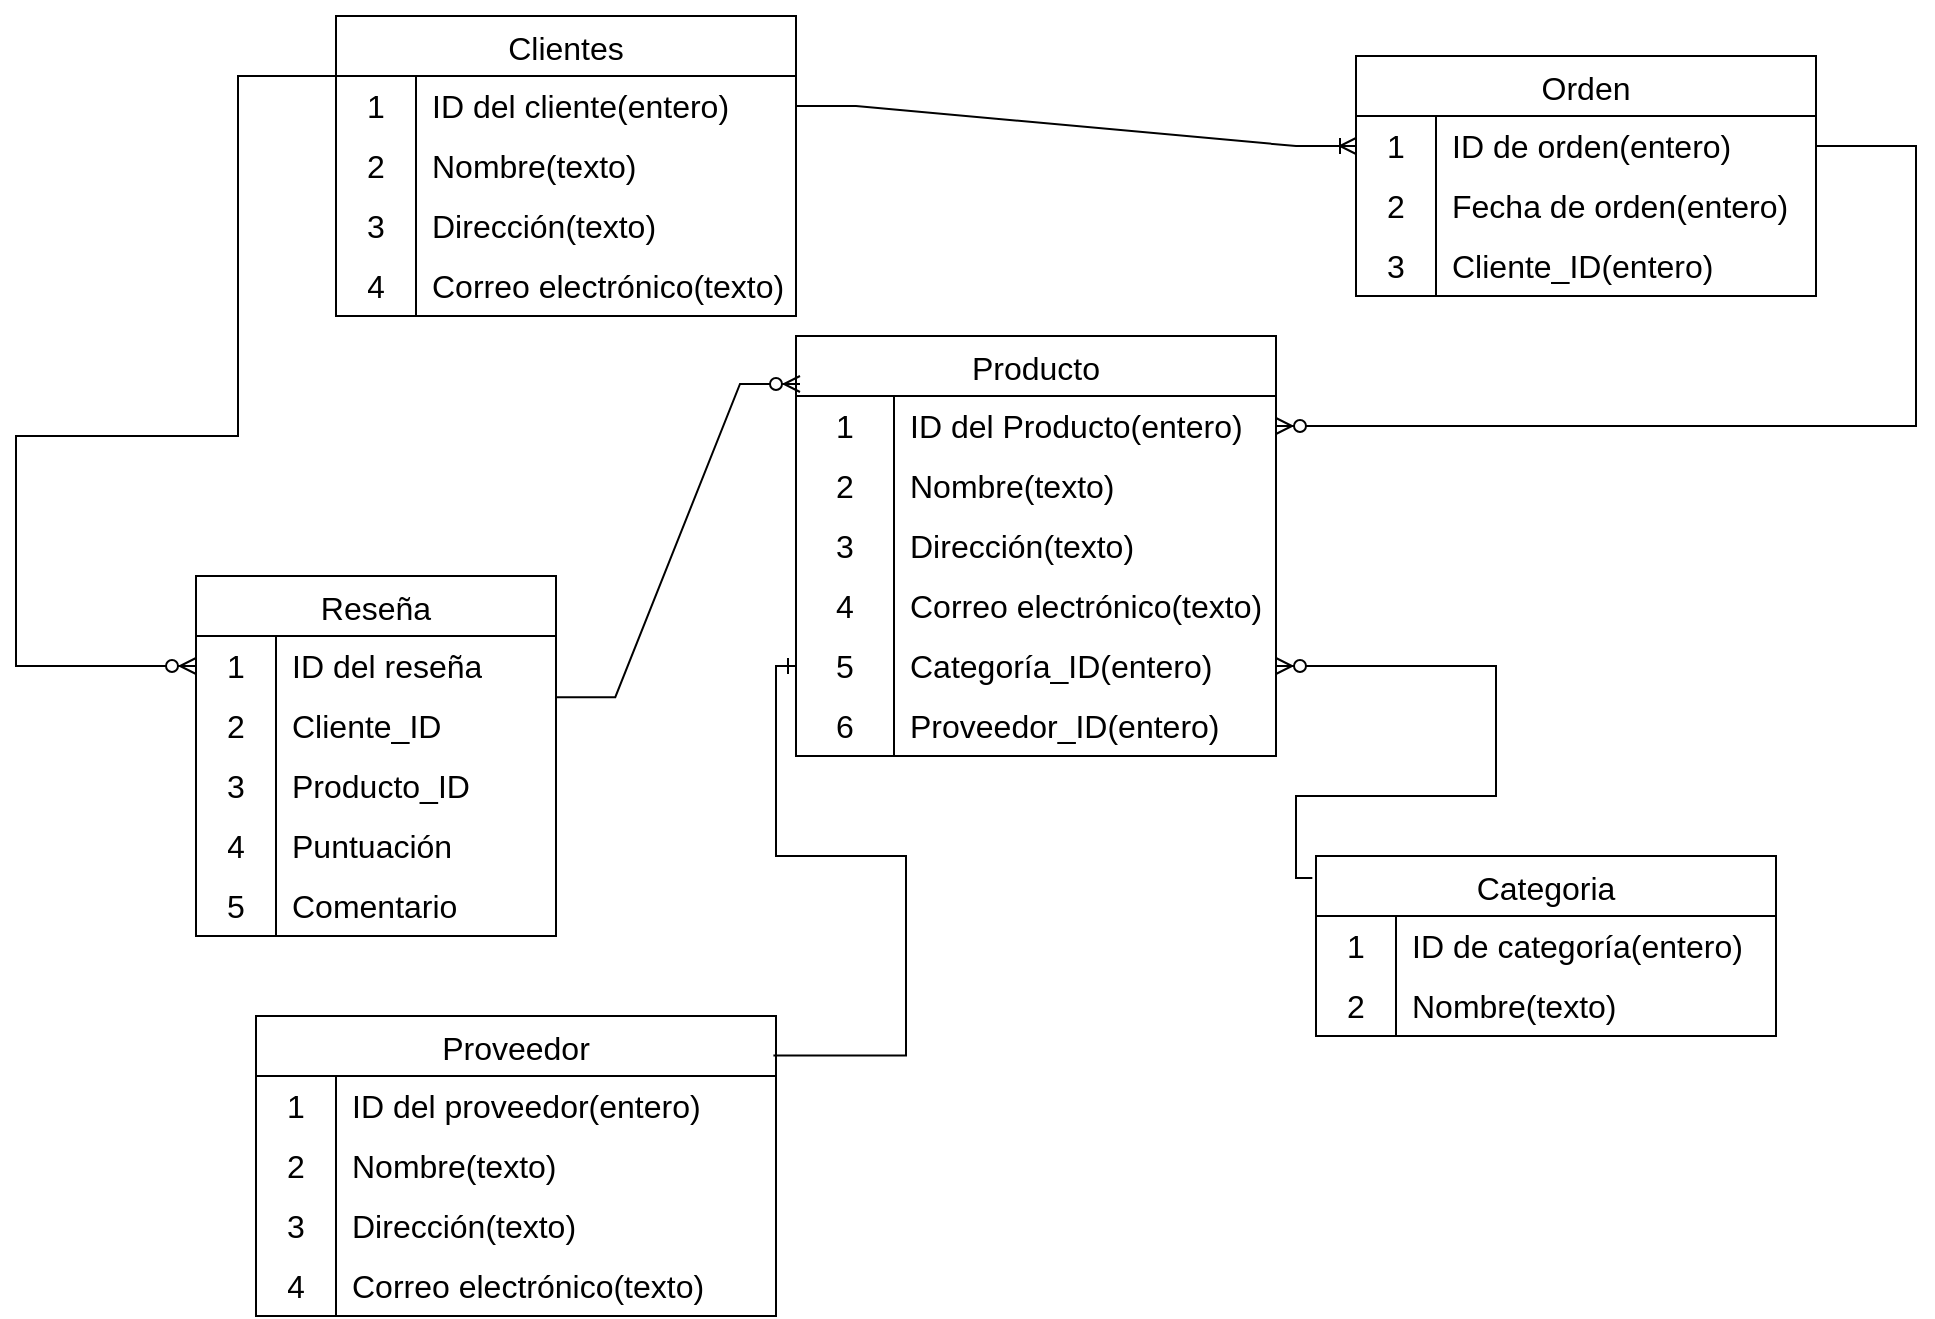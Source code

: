<mxfile version="22.0.3" type="device">
  <diagram name="Página-1" id="x7QpndaWZpDLmSQyLRP8">
    <mxGraphModel dx="2328" dy="722" grid="1" gridSize="10" guides="1" tooltips="1" connect="1" arrows="1" fold="1" page="1" pageScale="1" pageWidth="827" pageHeight="1169" math="0" shadow="0">
      <root>
        <mxCell id="0" />
        <mxCell id="1" parent="0" />
        <mxCell id="5L6LOmwAM9aRg4JRYbnD-8" value="Clientes" style="shape=table;startSize=30;container=1;collapsible=0;childLayout=tableLayout;fixedRows=1;rowLines=0;fontStyle=0;strokeColor=default;fontSize=16;" parent="1" vertex="1">
          <mxGeometry x="100" y="180" width="230" height="150" as="geometry" />
        </mxCell>
        <mxCell id="5L6LOmwAM9aRg4JRYbnD-9" value="" style="shape=tableRow;horizontal=0;startSize=0;swimlaneHead=0;swimlaneBody=0;top=0;left=0;bottom=0;right=0;collapsible=0;dropTarget=0;fillColor=none;points=[[0,0.5],[1,0.5]];portConstraint=eastwest;strokeColor=inherit;fontSize=16;" parent="5L6LOmwAM9aRg4JRYbnD-8" vertex="1">
          <mxGeometry y="30" width="230" height="30" as="geometry" />
        </mxCell>
        <mxCell id="5L6LOmwAM9aRg4JRYbnD-10" value="1" style="shape=partialRectangle;html=1;whiteSpace=wrap;connectable=0;fillColor=none;top=0;left=0;bottom=0;right=0;overflow=hidden;pointerEvents=1;strokeColor=inherit;fontSize=16;" parent="5L6LOmwAM9aRg4JRYbnD-9" vertex="1">
          <mxGeometry width="40" height="30" as="geometry">
            <mxRectangle width="40" height="30" as="alternateBounds" />
          </mxGeometry>
        </mxCell>
        <mxCell id="5L6LOmwAM9aRg4JRYbnD-11" value="ID del cliente(entero)" style="shape=partialRectangle;html=1;whiteSpace=wrap;connectable=0;fillColor=none;top=0;left=0;bottom=0;right=0;align=left;spacingLeft=6;overflow=hidden;strokeColor=inherit;fontSize=16;" parent="5L6LOmwAM9aRg4JRYbnD-9" vertex="1">
          <mxGeometry x="40" width="190" height="30" as="geometry">
            <mxRectangle width="190" height="30" as="alternateBounds" />
          </mxGeometry>
        </mxCell>
        <mxCell id="5L6LOmwAM9aRg4JRYbnD-12" value="" style="shape=tableRow;horizontal=0;startSize=0;swimlaneHead=0;swimlaneBody=0;top=0;left=0;bottom=0;right=0;collapsible=0;dropTarget=0;fillColor=none;points=[[0,0.5],[1,0.5]];portConstraint=eastwest;strokeColor=inherit;fontSize=16;" parent="5L6LOmwAM9aRg4JRYbnD-8" vertex="1">
          <mxGeometry y="60" width="230" height="30" as="geometry" />
        </mxCell>
        <mxCell id="5L6LOmwAM9aRg4JRYbnD-13" value="2" style="shape=partialRectangle;html=1;whiteSpace=wrap;connectable=0;fillColor=none;top=0;left=0;bottom=0;right=0;overflow=hidden;strokeColor=inherit;fontSize=16;" parent="5L6LOmwAM9aRg4JRYbnD-12" vertex="1">
          <mxGeometry width="40" height="30" as="geometry">
            <mxRectangle width="40" height="30" as="alternateBounds" />
          </mxGeometry>
        </mxCell>
        <mxCell id="5L6LOmwAM9aRg4JRYbnD-14" value="Nombre(texto)" style="shape=partialRectangle;html=1;whiteSpace=wrap;connectable=0;fillColor=none;top=0;left=0;bottom=0;right=0;align=left;spacingLeft=6;overflow=hidden;strokeColor=inherit;fontSize=16;" parent="5L6LOmwAM9aRg4JRYbnD-12" vertex="1">
          <mxGeometry x="40" width="190" height="30" as="geometry">
            <mxRectangle width="190" height="30" as="alternateBounds" />
          </mxGeometry>
        </mxCell>
        <mxCell id="5L6LOmwAM9aRg4JRYbnD-15" value="" style="shape=tableRow;horizontal=0;startSize=0;swimlaneHead=0;swimlaneBody=0;top=0;left=0;bottom=0;right=0;collapsible=0;dropTarget=0;fillColor=none;points=[[0,0.5],[1,0.5]];portConstraint=eastwest;strokeColor=inherit;fontSize=16;" parent="5L6LOmwAM9aRg4JRYbnD-8" vertex="1">
          <mxGeometry y="90" width="230" height="30" as="geometry" />
        </mxCell>
        <mxCell id="5L6LOmwAM9aRg4JRYbnD-16" value="3" style="shape=partialRectangle;html=1;whiteSpace=wrap;connectable=0;fillColor=none;top=0;left=0;bottom=0;right=0;overflow=hidden;strokeColor=inherit;fontSize=16;" parent="5L6LOmwAM9aRg4JRYbnD-15" vertex="1">
          <mxGeometry width="40" height="30" as="geometry">
            <mxRectangle width="40" height="30" as="alternateBounds" />
          </mxGeometry>
        </mxCell>
        <mxCell id="5L6LOmwAM9aRg4JRYbnD-17" value="Dirección(texto)" style="shape=partialRectangle;html=1;whiteSpace=wrap;connectable=0;fillColor=none;top=0;left=0;bottom=0;right=0;align=left;spacingLeft=6;overflow=hidden;strokeColor=inherit;fontSize=16;" parent="5L6LOmwAM9aRg4JRYbnD-15" vertex="1">
          <mxGeometry x="40" width="190" height="30" as="geometry">
            <mxRectangle width="190" height="30" as="alternateBounds" />
          </mxGeometry>
        </mxCell>
        <mxCell id="5L6LOmwAM9aRg4JRYbnD-34" value="" style="shape=tableRow;horizontal=0;startSize=0;swimlaneHead=0;swimlaneBody=0;top=0;left=0;bottom=0;right=0;collapsible=0;dropTarget=0;fillColor=none;points=[[0,0.5],[1,0.5]];portConstraint=eastwest;strokeColor=inherit;fontSize=16;" parent="5L6LOmwAM9aRg4JRYbnD-8" vertex="1">
          <mxGeometry y="120" width="230" height="30" as="geometry" />
        </mxCell>
        <mxCell id="5L6LOmwAM9aRg4JRYbnD-35" value="4" style="shape=partialRectangle;html=1;whiteSpace=wrap;connectable=0;fillColor=none;top=0;left=0;bottom=0;right=0;overflow=hidden;pointerEvents=1;strokeColor=inherit;fontSize=16;" parent="5L6LOmwAM9aRg4JRYbnD-34" vertex="1">
          <mxGeometry width="40" height="30" as="geometry">
            <mxRectangle width="40" height="30" as="alternateBounds" />
          </mxGeometry>
        </mxCell>
        <mxCell id="5L6LOmwAM9aRg4JRYbnD-36" value="Correo electrónico(texto)" style="shape=partialRectangle;html=1;whiteSpace=wrap;connectable=0;fillColor=none;top=0;left=0;bottom=0;right=0;align=left;spacingLeft=6;overflow=hidden;strokeColor=inherit;fontSize=16;" parent="5L6LOmwAM9aRg4JRYbnD-34" vertex="1">
          <mxGeometry x="40" width="190" height="30" as="geometry">
            <mxRectangle width="190" height="30" as="alternateBounds" />
          </mxGeometry>
        </mxCell>
        <mxCell id="5L6LOmwAM9aRg4JRYbnD-20" value="Producto" style="shape=table;startSize=30;container=1;collapsible=0;childLayout=tableLayout;fixedRows=1;rowLines=0;fontStyle=0;strokeColor=default;fontSize=16;" parent="1" vertex="1">
          <mxGeometry x="330" y="340" width="240" height="210" as="geometry" />
        </mxCell>
        <mxCell id="5L6LOmwAM9aRg4JRYbnD-37" value="" style="shape=tableRow;horizontal=0;startSize=0;swimlaneHead=0;swimlaneBody=0;top=0;left=0;bottom=0;right=0;collapsible=0;dropTarget=0;fillColor=none;points=[[0,0.5],[1,0.5]];portConstraint=eastwest;strokeColor=inherit;fontSize=16;" parent="5L6LOmwAM9aRg4JRYbnD-20" vertex="1">
          <mxGeometry y="30" width="240" height="30" as="geometry" />
        </mxCell>
        <mxCell id="5L6LOmwAM9aRg4JRYbnD-38" value="1" style="shape=partialRectangle;html=1;whiteSpace=wrap;connectable=0;fillColor=none;top=0;left=0;bottom=0;right=0;overflow=hidden;pointerEvents=1;strokeColor=inherit;fontSize=16;" parent="5L6LOmwAM9aRg4JRYbnD-37" vertex="1">
          <mxGeometry width="49" height="30" as="geometry">
            <mxRectangle width="49" height="30" as="alternateBounds" />
          </mxGeometry>
        </mxCell>
        <mxCell id="5L6LOmwAM9aRg4JRYbnD-39" value="ID del Producto(entero)" style="shape=partialRectangle;html=1;whiteSpace=wrap;connectable=0;fillColor=none;top=0;left=0;bottom=0;right=0;align=left;spacingLeft=6;overflow=hidden;strokeColor=inherit;fontSize=16;" parent="5L6LOmwAM9aRg4JRYbnD-37" vertex="1">
          <mxGeometry x="49" width="191" height="30" as="geometry">
            <mxRectangle width="191" height="30" as="alternateBounds" />
          </mxGeometry>
        </mxCell>
        <mxCell id="5L6LOmwAM9aRg4JRYbnD-21" value="" style="shape=tableRow;horizontal=0;startSize=0;swimlaneHead=0;swimlaneBody=0;top=0;left=0;bottom=0;right=0;collapsible=0;dropTarget=0;fillColor=none;points=[[0,0.5],[1,0.5]];portConstraint=eastwest;strokeColor=inherit;fontSize=16;" parent="5L6LOmwAM9aRg4JRYbnD-20" vertex="1">
          <mxGeometry y="60" width="240" height="30" as="geometry" />
        </mxCell>
        <mxCell id="5L6LOmwAM9aRg4JRYbnD-22" value="2" style="shape=partialRectangle;html=1;whiteSpace=wrap;connectable=0;fillColor=none;top=0;left=0;bottom=0;right=0;overflow=hidden;pointerEvents=1;strokeColor=inherit;fontSize=16;" parent="5L6LOmwAM9aRg4JRYbnD-21" vertex="1">
          <mxGeometry width="49" height="30" as="geometry">
            <mxRectangle width="49" height="30" as="alternateBounds" />
          </mxGeometry>
        </mxCell>
        <mxCell id="5L6LOmwAM9aRg4JRYbnD-23" value="Nombre(texto)" style="shape=partialRectangle;html=1;whiteSpace=wrap;connectable=0;fillColor=none;top=0;left=0;bottom=0;right=0;align=left;spacingLeft=6;overflow=hidden;strokeColor=inherit;fontSize=16;" parent="5L6LOmwAM9aRg4JRYbnD-21" vertex="1">
          <mxGeometry x="49" width="191" height="30" as="geometry">
            <mxRectangle width="191" height="30" as="alternateBounds" />
          </mxGeometry>
        </mxCell>
        <mxCell id="5L6LOmwAM9aRg4JRYbnD-24" value="" style="shape=tableRow;horizontal=0;startSize=0;swimlaneHead=0;swimlaneBody=0;top=0;left=0;bottom=0;right=0;collapsible=0;dropTarget=0;fillColor=none;points=[[0,0.5],[1,0.5]];portConstraint=eastwest;strokeColor=inherit;fontSize=16;" parent="5L6LOmwAM9aRg4JRYbnD-20" vertex="1">
          <mxGeometry y="90" width="240" height="30" as="geometry" />
        </mxCell>
        <mxCell id="5L6LOmwAM9aRg4JRYbnD-25" value="3" style="shape=partialRectangle;html=1;whiteSpace=wrap;connectable=0;fillColor=none;top=0;left=0;bottom=0;right=0;overflow=hidden;strokeColor=inherit;fontSize=16;" parent="5L6LOmwAM9aRg4JRYbnD-24" vertex="1">
          <mxGeometry width="49" height="30" as="geometry">
            <mxRectangle width="49" height="30" as="alternateBounds" />
          </mxGeometry>
        </mxCell>
        <mxCell id="5L6LOmwAM9aRg4JRYbnD-26" value="Dirección(texto)" style="shape=partialRectangle;html=1;whiteSpace=wrap;connectable=0;fillColor=none;top=0;left=0;bottom=0;right=0;align=left;spacingLeft=6;overflow=hidden;strokeColor=inherit;fontSize=16;" parent="5L6LOmwAM9aRg4JRYbnD-24" vertex="1">
          <mxGeometry x="49" width="191" height="30" as="geometry">
            <mxRectangle width="191" height="30" as="alternateBounds" />
          </mxGeometry>
        </mxCell>
        <mxCell id="5L6LOmwAM9aRg4JRYbnD-27" value="" style="shape=tableRow;horizontal=0;startSize=0;swimlaneHead=0;swimlaneBody=0;top=0;left=0;bottom=0;right=0;collapsible=0;dropTarget=0;fillColor=none;points=[[0,0.5],[1,0.5]];portConstraint=eastwest;strokeColor=inherit;fontSize=16;" parent="5L6LOmwAM9aRg4JRYbnD-20" vertex="1">
          <mxGeometry y="120" width="240" height="30" as="geometry" />
        </mxCell>
        <mxCell id="5L6LOmwAM9aRg4JRYbnD-28" value="4" style="shape=partialRectangle;html=1;whiteSpace=wrap;connectable=0;fillColor=none;top=0;left=0;bottom=0;right=0;overflow=hidden;strokeColor=inherit;fontSize=16;" parent="5L6LOmwAM9aRg4JRYbnD-27" vertex="1">
          <mxGeometry width="49" height="30" as="geometry">
            <mxRectangle width="49" height="30" as="alternateBounds" />
          </mxGeometry>
        </mxCell>
        <mxCell id="5L6LOmwAM9aRg4JRYbnD-29" value="Correo electrónico(texto)" style="shape=partialRectangle;html=1;whiteSpace=wrap;connectable=0;fillColor=none;top=0;left=0;bottom=0;right=0;align=left;spacingLeft=6;overflow=hidden;strokeColor=inherit;fontSize=16;" parent="5L6LOmwAM9aRg4JRYbnD-27" vertex="1">
          <mxGeometry x="49" width="191" height="30" as="geometry">
            <mxRectangle width="191" height="30" as="alternateBounds" />
          </mxGeometry>
        </mxCell>
        <mxCell id="5L6LOmwAM9aRg4JRYbnD-40" value="" style="shape=tableRow;horizontal=0;startSize=0;swimlaneHead=0;swimlaneBody=0;top=0;left=0;bottom=0;right=0;collapsible=0;dropTarget=0;fillColor=none;points=[[0,0.5],[1,0.5]];portConstraint=eastwest;strokeColor=inherit;fontSize=16;" parent="5L6LOmwAM9aRg4JRYbnD-20" vertex="1">
          <mxGeometry y="150" width="240" height="30" as="geometry" />
        </mxCell>
        <mxCell id="5L6LOmwAM9aRg4JRYbnD-41" value="5" style="shape=partialRectangle;html=1;whiteSpace=wrap;connectable=0;fillColor=none;top=0;left=0;bottom=0;right=0;overflow=hidden;strokeColor=inherit;fontSize=16;" parent="5L6LOmwAM9aRg4JRYbnD-40" vertex="1">
          <mxGeometry width="49" height="30" as="geometry">
            <mxRectangle width="49" height="30" as="alternateBounds" />
          </mxGeometry>
        </mxCell>
        <mxCell id="5L6LOmwAM9aRg4JRYbnD-42" value="Categoría_ID(entero)" style="shape=partialRectangle;html=1;whiteSpace=wrap;connectable=0;fillColor=none;top=0;left=0;bottom=0;right=0;align=left;spacingLeft=6;overflow=hidden;strokeColor=inherit;fontSize=16;" parent="5L6LOmwAM9aRg4JRYbnD-40" vertex="1">
          <mxGeometry x="49" width="191" height="30" as="geometry">
            <mxRectangle width="191" height="30" as="alternateBounds" />
          </mxGeometry>
        </mxCell>
        <mxCell id="5L6LOmwAM9aRg4JRYbnD-43" value="" style="shape=tableRow;horizontal=0;startSize=0;swimlaneHead=0;swimlaneBody=0;top=0;left=0;bottom=0;right=0;collapsible=0;dropTarget=0;fillColor=none;points=[[0,0.5],[1,0.5]];portConstraint=eastwest;strokeColor=inherit;fontSize=16;" parent="5L6LOmwAM9aRg4JRYbnD-20" vertex="1">
          <mxGeometry y="180" width="240" height="30" as="geometry" />
        </mxCell>
        <mxCell id="5L6LOmwAM9aRg4JRYbnD-44" value="6" style="shape=partialRectangle;html=1;whiteSpace=wrap;connectable=0;fillColor=none;top=0;left=0;bottom=0;right=0;overflow=hidden;strokeColor=inherit;fontSize=16;" parent="5L6LOmwAM9aRg4JRYbnD-43" vertex="1">
          <mxGeometry width="49" height="30" as="geometry">
            <mxRectangle width="49" height="30" as="alternateBounds" />
          </mxGeometry>
        </mxCell>
        <mxCell id="5L6LOmwAM9aRg4JRYbnD-45" value="Proveedor_ID(entero)" style="shape=partialRectangle;html=1;whiteSpace=wrap;connectable=0;fillColor=none;top=0;left=0;bottom=0;right=0;align=left;spacingLeft=6;overflow=hidden;strokeColor=inherit;fontSize=16;" parent="5L6LOmwAM9aRg4JRYbnD-43" vertex="1">
          <mxGeometry x="49" width="191" height="30" as="geometry">
            <mxRectangle width="191" height="30" as="alternateBounds" />
          </mxGeometry>
        </mxCell>
        <mxCell id="5L6LOmwAM9aRg4JRYbnD-46" value="Orden" style="shape=table;startSize=30;container=1;collapsible=0;childLayout=tableLayout;fixedRows=1;rowLines=0;fontStyle=0;strokeColor=default;fontSize=16;" parent="1" vertex="1">
          <mxGeometry x="610" y="200" width="230" height="120" as="geometry" />
        </mxCell>
        <mxCell id="5L6LOmwAM9aRg4JRYbnD-47" value="" style="shape=tableRow;horizontal=0;startSize=0;swimlaneHead=0;swimlaneBody=0;top=0;left=0;bottom=0;right=0;collapsible=0;dropTarget=0;fillColor=none;points=[[0,0.5],[1,0.5]];portConstraint=eastwest;strokeColor=inherit;fontSize=16;" parent="5L6LOmwAM9aRg4JRYbnD-46" vertex="1">
          <mxGeometry y="30" width="230" height="30" as="geometry" />
        </mxCell>
        <mxCell id="5L6LOmwAM9aRg4JRYbnD-48" value="1" style="shape=partialRectangle;html=1;whiteSpace=wrap;connectable=0;fillColor=none;top=0;left=0;bottom=0;right=0;overflow=hidden;pointerEvents=1;strokeColor=inherit;fontSize=16;" parent="5L6LOmwAM9aRg4JRYbnD-47" vertex="1">
          <mxGeometry width="40" height="30" as="geometry">
            <mxRectangle width="40" height="30" as="alternateBounds" />
          </mxGeometry>
        </mxCell>
        <mxCell id="5L6LOmwAM9aRg4JRYbnD-49" value="ID de orden(entero)" style="shape=partialRectangle;html=1;whiteSpace=wrap;connectable=0;fillColor=none;top=0;left=0;bottom=0;right=0;align=left;spacingLeft=6;overflow=hidden;strokeColor=inherit;fontSize=16;" parent="5L6LOmwAM9aRg4JRYbnD-47" vertex="1">
          <mxGeometry x="40" width="190" height="30" as="geometry">
            <mxRectangle width="190" height="30" as="alternateBounds" />
          </mxGeometry>
        </mxCell>
        <mxCell id="5L6LOmwAM9aRg4JRYbnD-50" value="" style="shape=tableRow;horizontal=0;startSize=0;swimlaneHead=0;swimlaneBody=0;top=0;left=0;bottom=0;right=0;collapsible=0;dropTarget=0;fillColor=none;points=[[0,0.5],[1,0.5]];portConstraint=eastwest;strokeColor=inherit;fontSize=16;" parent="5L6LOmwAM9aRg4JRYbnD-46" vertex="1">
          <mxGeometry y="60" width="230" height="30" as="geometry" />
        </mxCell>
        <mxCell id="5L6LOmwAM9aRg4JRYbnD-51" value="2" style="shape=partialRectangle;html=1;whiteSpace=wrap;connectable=0;fillColor=none;top=0;left=0;bottom=0;right=0;overflow=hidden;strokeColor=inherit;fontSize=16;" parent="5L6LOmwAM9aRg4JRYbnD-50" vertex="1">
          <mxGeometry width="40" height="30" as="geometry">
            <mxRectangle width="40" height="30" as="alternateBounds" />
          </mxGeometry>
        </mxCell>
        <mxCell id="5L6LOmwAM9aRg4JRYbnD-52" value="Fecha de orden(entero)" style="shape=partialRectangle;html=1;whiteSpace=wrap;connectable=0;fillColor=none;top=0;left=0;bottom=0;right=0;align=left;spacingLeft=6;overflow=hidden;strokeColor=inherit;fontSize=16;" parent="5L6LOmwAM9aRg4JRYbnD-50" vertex="1">
          <mxGeometry x="40" width="190" height="30" as="geometry">
            <mxRectangle width="190" height="30" as="alternateBounds" />
          </mxGeometry>
        </mxCell>
        <mxCell id="5L6LOmwAM9aRg4JRYbnD-53" value="" style="shape=tableRow;horizontal=0;startSize=0;swimlaneHead=0;swimlaneBody=0;top=0;left=0;bottom=0;right=0;collapsible=0;dropTarget=0;fillColor=none;points=[[0,0.5],[1,0.5]];portConstraint=eastwest;strokeColor=inherit;fontSize=16;" parent="5L6LOmwAM9aRg4JRYbnD-46" vertex="1">
          <mxGeometry y="90" width="230" height="30" as="geometry" />
        </mxCell>
        <mxCell id="5L6LOmwAM9aRg4JRYbnD-54" value="3" style="shape=partialRectangle;html=1;whiteSpace=wrap;connectable=0;fillColor=none;top=0;left=0;bottom=0;right=0;overflow=hidden;strokeColor=inherit;fontSize=16;" parent="5L6LOmwAM9aRg4JRYbnD-53" vertex="1">
          <mxGeometry width="40" height="30" as="geometry">
            <mxRectangle width="40" height="30" as="alternateBounds" />
          </mxGeometry>
        </mxCell>
        <mxCell id="5L6LOmwAM9aRg4JRYbnD-55" value="Cliente_ID(entero)" style="shape=partialRectangle;html=1;whiteSpace=wrap;connectable=0;fillColor=none;top=0;left=0;bottom=0;right=0;align=left;spacingLeft=6;overflow=hidden;strokeColor=inherit;fontSize=16;" parent="5L6LOmwAM9aRg4JRYbnD-53" vertex="1">
          <mxGeometry x="40" width="190" height="30" as="geometry">
            <mxRectangle width="190" height="30" as="alternateBounds" />
          </mxGeometry>
        </mxCell>
        <mxCell id="5L6LOmwAM9aRg4JRYbnD-59" value="Categoria" style="shape=table;startSize=30;container=1;collapsible=0;childLayout=tableLayout;fixedRows=1;rowLines=0;fontStyle=0;strokeColor=default;fontSize=16;" parent="1" vertex="1">
          <mxGeometry x="590" y="600" width="230" height="90" as="geometry" />
        </mxCell>
        <mxCell id="5L6LOmwAM9aRg4JRYbnD-60" value="" style="shape=tableRow;horizontal=0;startSize=0;swimlaneHead=0;swimlaneBody=0;top=0;left=0;bottom=0;right=0;collapsible=0;dropTarget=0;fillColor=none;points=[[0,0.5],[1,0.5]];portConstraint=eastwest;strokeColor=inherit;fontSize=16;" parent="5L6LOmwAM9aRg4JRYbnD-59" vertex="1">
          <mxGeometry y="30" width="230" height="30" as="geometry" />
        </mxCell>
        <mxCell id="5L6LOmwAM9aRg4JRYbnD-61" value="1" style="shape=partialRectangle;html=1;whiteSpace=wrap;connectable=0;fillColor=none;top=0;left=0;bottom=0;right=0;overflow=hidden;pointerEvents=1;strokeColor=inherit;fontSize=16;" parent="5L6LOmwAM9aRg4JRYbnD-60" vertex="1">
          <mxGeometry width="40" height="30" as="geometry">
            <mxRectangle width="40" height="30" as="alternateBounds" />
          </mxGeometry>
        </mxCell>
        <mxCell id="5L6LOmwAM9aRg4JRYbnD-62" value="ID de categoría(entero)" style="shape=partialRectangle;html=1;whiteSpace=wrap;connectable=0;fillColor=none;top=0;left=0;bottom=0;right=0;align=left;spacingLeft=6;overflow=hidden;strokeColor=inherit;fontSize=16;" parent="5L6LOmwAM9aRg4JRYbnD-60" vertex="1">
          <mxGeometry x="40" width="190" height="30" as="geometry">
            <mxRectangle width="190" height="30" as="alternateBounds" />
          </mxGeometry>
        </mxCell>
        <mxCell id="5L6LOmwAM9aRg4JRYbnD-63" value="" style="shape=tableRow;horizontal=0;startSize=0;swimlaneHead=0;swimlaneBody=0;top=0;left=0;bottom=0;right=0;collapsible=0;dropTarget=0;fillColor=none;points=[[0,0.5],[1,0.5]];portConstraint=eastwest;strokeColor=inherit;fontSize=16;" parent="5L6LOmwAM9aRg4JRYbnD-59" vertex="1">
          <mxGeometry y="60" width="230" height="30" as="geometry" />
        </mxCell>
        <mxCell id="5L6LOmwAM9aRg4JRYbnD-64" value="2" style="shape=partialRectangle;html=1;whiteSpace=wrap;connectable=0;fillColor=none;top=0;left=0;bottom=0;right=0;overflow=hidden;strokeColor=inherit;fontSize=16;" parent="5L6LOmwAM9aRg4JRYbnD-63" vertex="1">
          <mxGeometry width="40" height="30" as="geometry">
            <mxRectangle width="40" height="30" as="alternateBounds" />
          </mxGeometry>
        </mxCell>
        <mxCell id="5L6LOmwAM9aRg4JRYbnD-65" value="Nombre(texto)" style="shape=partialRectangle;html=1;whiteSpace=wrap;connectable=0;fillColor=none;top=0;left=0;bottom=0;right=0;align=left;spacingLeft=6;overflow=hidden;strokeColor=inherit;fontSize=16;" parent="5L6LOmwAM9aRg4JRYbnD-63" vertex="1">
          <mxGeometry x="40" width="190" height="30" as="geometry">
            <mxRectangle width="190" height="30" as="alternateBounds" />
          </mxGeometry>
        </mxCell>
        <mxCell id="5L6LOmwAM9aRg4JRYbnD-95" value="Proveedor" style="shape=table;startSize=30;container=1;collapsible=0;childLayout=tableLayout;fixedRows=1;rowLines=0;fontStyle=0;strokeColor=default;fontSize=16;" parent="1" vertex="1">
          <mxGeometry x="60" y="680" width="260" height="150" as="geometry" />
        </mxCell>
        <mxCell id="5L6LOmwAM9aRg4JRYbnD-96" value="" style="shape=tableRow;horizontal=0;startSize=0;swimlaneHead=0;swimlaneBody=0;top=0;left=0;bottom=0;right=0;collapsible=0;dropTarget=0;fillColor=none;points=[[0,0.5],[1,0.5]];portConstraint=eastwest;strokeColor=inherit;fontSize=16;" parent="5L6LOmwAM9aRg4JRYbnD-95" vertex="1">
          <mxGeometry y="30" width="260" height="30" as="geometry" />
        </mxCell>
        <mxCell id="5L6LOmwAM9aRg4JRYbnD-97" value="1" style="shape=partialRectangle;html=1;whiteSpace=wrap;connectable=0;fillColor=none;top=0;left=0;bottom=0;right=0;overflow=hidden;pointerEvents=1;strokeColor=inherit;fontSize=16;" parent="5L6LOmwAM9aRg4JRYbnD-96" vertex="1">
          <mxGeometry width="40" height="30" as="geometry">
            <mxRectangle width="40" height="30" as="alternateBounds" />
          </mxGeometry>
        </mxCell>
        <mxCell id="5L6LOmwAM9aRg4JRYbnD-98" value="ID del proveedor(entero)" style="shape=partialRectangle;html=1;whiteSpace=wrap;connectable=0;fillColor=none;top=0;left=0;bottom=0;right=0;align=left;spacingLeft=6;overflow=hidden;strokeColor=inherit;fontSize=16;" parent="5L6LOmwAM9aRg4JRYbnD-96" vertex="1">
          <mxGeometry x="40" width="220" height="30" as="geometry">
            <mxRectangle width="220" height="30" as="alternateBounds" />
          </mxGeometry>
        </mxCell>
        <mxCell id="5L6LOmwAM9aRg4JRYbnD-99" value="" style="shape=tableRow;horizontal=0;startSize=0;swimlaneHead=0;swimlaneBody=0;top=0;left=0;bottom=0;right=0;collapsible=0;dropTarget=0;fillColor=none;points=[[0,0.5],[1,0.5]];portConstraint=eastwest;strokeColor=inherit;fontSize=16;" parent="5L6LOmwAM9aRg4JRYbnD-95" vertex="1">
          <mxGeometry y="60" width="260" height="30" as="geometry" />
        </mxCell>
        <mxCell id="5L6LOmwAM9aRg4JRYbnD-100" value="2" style="shape=partialRectangle;html=1;whiteSpace=wrap;connectable=0;fillColor=none;top=0;left=0;bottom=0;right=0;overflow=hidden;strokeColor=inherit;fontSize=16;" parent="5L6LOmwAM9aRg4JRYbnD-99" vertex="1">
          <mxGeometry width="40" height="30" as="geometry">
            <mxRectangle width="40" height="30" as="alternateBounds" />
          </mxGeometry>
        </mxCell>
        <mxCell id="5L6LOmwAM9aRg4JRYbnD-101" value="Nombre(texto)" style="shape=partialRectangle;html=1;whiteSpace=wrap;connectable=0;fillColor=none;top=0;left=0;bottom=0;right=0;align=left;spacingLeft=6;overflow=hidden;strokeColor=inherit;fontSize=16;" parent="5L6LOmwAM9aRg4JRYbnD-99" vertex="1">
          <mxGeometry x="40" width="220" height="30" as="geometry">
            <mxRectangle width="220" height="30" as="alternateBounds" />
          </mxGeometry>
        </mxCell>
        <mxCell id="5L6LOmwAM9aRg4JRYbnD-102" value="" style="shape=tableRow;horizontal=0;startSize=0;swimlaneHead=0;swimlaneBody=0;top=0;left=0;bottom=0;right=0;collapsible=0;dropTarget=0;fillColor=none;points=[[0,0.5],[1,0.5]];portConstraint=eastwest;strokeColor=inherit;fontSize=16;" parent="5L6LOmwAM9aRg4JRYbnD-95" vertex="1">
          <mxGeometry y="90" width="260" height="30" as="geometry" />
        </mxCell>
        <mxCell id="5L6LOmwAM9aRg4JRYbnD-103" value="3" style="shape=partialRectangle;html=1;whiteSpace=wrap;connectable=0;fillColor=none;top=0;left=0;bottom=0;right=0;overflow=hidden;strokeColor=inherit;fontSize=16;" parent="5L6LOmwAM9aRg4JRYbnD-102" vertex="1">
          <mxGeometry width="40" height="30" as="geometry">
            <mxRectangle width="40" height="30" as="alternateBounds" />
          </mxGeometry>
        </mxCell>
        <mxCell id="5L6LOmwAM9aRg4JRYbnD-104" value="Dirección(texto)" style="shape=partialRectangle;html=1;whiteSpace=wrap;connectable=0;fillColor=none;top=0;left=0;bottom=0;right=0;align=left;spacingLeft=6;overflow=hidden;strokeColor=inherit;fontSize=16;" parent="5L6LOmwAM9aRg4JRYbnD-102" vertex="1">
          <mxGeometry x="40" width="220" height="30" as="geometry">
            <mxRectangle width="220" height="30" as="alternateBounds" />
          </mxGeometry>
        </mxCell>
        <mxCell id="5L6LOmwAM9aRg4JRYbnD-105" value="" style="shape=tableRow;horizontal=0;startSize=0;swimlaneHead=0;swimlaneBody=0;top=0;left=0;bottom=0;right=0;collapsible=0;dropTarget=0;fillColor=none;points=[[0,0.5],[1,0.5]];portConstraint=eastwest;strokeColor=inherit;fontSize=16;" parent="5L6LOmwAM9aRg4JRYbnD-95" vertex="1">
          <mxGeometry y="120" width="260" height="30" as="geometry" />
        </mxCell>
        <mxCell id="5L6LOmwAM9aRg4JRYbnD-106" value="4" style="shape=partialRectangle;html=1;whiteSpace=wrap;connectable=0;fillColor=none;top=0;left=0;bottom=0;right=0;overflow=hidden;pointerEvents=1;strokeColor=inherit;fontSize=16;" parent="5L6LOmwAM9aRg4JRYbnD-105" vertex="1">
          <mxGeometry width="40" height="30" as="geometry">
            <mxRectangle width="40" height="30" as="alternateBounds" />
          </mxGeometry>
        </mxCell>
        <mxCell id="5L6LOmwAM9aRg4JRYbnD-107" value="Correo electrónico(texto)" style="shape=partialRectangle;html=1;whiteSpace=wrap;connectable=0;fillColor=none;top=0;left=0;bottom=0;right=0;align=left;spacingLeft=6;overflow=hidden;strokeColor=inherit;fontSize=16;" parent="5L6LOmwAM9aRg4JRYbnD-105" vertex="1">
          <mxGeometry x="40" width="220" height="30" as="geometry">
            <mxRectangle width="220" height="30" as="alternateBounds" />
          </mxGeometry>
        </mxCell>
        <mxCell id="5L6LOmwAM9aRg4JRYbnD-110" value="Reseña" style="shape=table;startSize=30;container=1;collapsible=0;childLayout=tableLayout;fixedRows=1;rowLines=0;fontStyle=0;strokeColor=default;fontSize=16;" parent="1" vertex="1">
          <mxGeometry x="30" y="460" width="180" height="180" as="geometry" />
        </mxCell>
        <mxCell id="5L6LOmwAM9aRg4JRYbnD-111" value="" style="shape=tableRow;horizontal=0;startSize=0;swimlaneHead=0;swimlaneBody=0;top=0;left=0;bottom=0;right=0;collapsible=0;dropTarget=0;fillColor=none;points=[[0,0.5],[1,0.5]];portConstraint=eastwest;strokeColor=inherit;fontSize=16;" parent="5L6LOmwAM9aRg4JRYbnD-110" vertex="1">
          <mxGeometry y="30" width="180" height="30" as="geometry" />
        </mxCell>
        <mxCell id="5L6LOmwAM9aRg4JRYbnD-112" value="1" style="shape=partialRectangle;html=1;whiteSpace=wrap;connectable=0;fillColor=none;top=0;left=0;bottom=0;right=0;overflow=hidden;pointerEvents=1;strokeColor=inherit;fontSize=16;" parent="5L6LOmwAM9aRg4JRYbnD-111" vertex="1">
          <mxGeometry width="40" height="30" as="geometry">
            <mxRectangle width="40" height="30" as="alternateBounds" />
          </mxGeometry>
        </mxCell>
        <mxCell id="5L6LOmwAM9aRg4JRYbnD-113" value="ID del reseña" style="shape=partialRectangle;html=1;whiteSpace=wrap;connectable=0;fillColor=none;top=0;left=0;bottom=0;right=0;align=left;spacingLeft=6;overflow=hidden;strokeColor=inherit;fontSize=16;" parent="5L6LOmwAM9aRg4JRYbnD-111" vertex="1">
          <mxGeometry x="40" width="140" height="30" as="geometry">
            <mxRectangle width="140" height="30" as="alternateBounds" />
          </mxGeometry>
        </mxCell>
        <mxCell id="5L6LOmwAM9aRg4JRYbnD-114" value="" style="shape=tableRow;horizontal=0;startSize=0;swimlaneHead=0;swimlaneBody=0;top=0;left=0;bottom=0;right=0;collapsible=0;dropTarget=0;fillColor=none;points=[[0,0.5],[1,0.5]];portConstraint=eastwest;strokeColor=inherit;fontSize=16;" parent="5L6LOmwAM9aRg4JRYbnD-110" vertex="1">
          <mxGeometry y="60" width="180" height="30" as="geometry" />
        </mxCell>
        <mxCell id="5L6LOmwAM9aRg4JRYbnD-115" value="2" style="shape=partialRectangle;html=1;whiteSpace=wrap;connectable=0;fillColor=none;top=0;left=0;bottom=0;right=0;overflow=hidden;strokeColor=inherit;fontSize=16;" parent="5L6LOmwAM9aRg4JRYbnD-114" vertex="1">
          <mxGeometry width="40" height="30" as="geometry">
            <mxRectangle width="40" height="30" as="alternateBounds" />
          </mxGeometry>
        </mxCell>
        <mxCell id="5L6LOmwAM9aRg4JRYbnD-116" value="Cliente_ID" style="shape=partialRectangle;html=1;whiteSpace=wrap;connectable=0;fillColor=none;top=0;left=0;bottom=0;right=0;align=left;spacingLeft=6;overflow=hidden;strokeColor=inherit;fontSize=16;" parent="5L6LOmwAM9aRg4JRYbnD-114" vertex="1">
          <mxGeometry x="40" width="140" height="30" as="geometry">
            <mxRectangle width="140" height="30" as="alternateBounds" />
          </mxGeometry>
        </mxCell>
        <mxCell id="5L6LOmwAM9aRg4JRYbnD-117" value="" style="shape=tableRow;horizontal=0;startSize=0;swimlaneHead=0;swimlaneBody=0;top=0;left=0;bottom=0;right=0;collapsible=0;dropTarget=0;fillColor=none;points=[[0,0.5],[1,0.5]];portConstraint=eastwest;strokeColor=inherit;fontSize=16;" parent="5L6LOmwAM9aRg4JRYbnD-110" vertex="1">
          <mxGeometry y="90" width="180" height="30" as="geometry" />
        </mxCell>
        <mxCell id="5L6LOmwAM9aRg4JRYbnD-118" value="3" style="shape=partialRectangle;html=1;whiteSpace=wrap;connectable=0;fillColor=none;top=0;left=0;bottom=0;right=0;overflow=hidden;strokeColor=inherit;fontSize=16;" parent="5L6LOmwAM9aRg4JRYbnD-117" vertex="1">
          <mxGeometry width="40" height="30" as="geometry">
            <mxRectangle width="40" height="30" as="alternateBounds" />
          </mxGeometry>
        </mxCell>
        <mxCell id="5L6LOmwAM9aRg4JRYbnD-119" value="Producto_ID" style="shape=partialRectangle;html=1;whiteSpace=wrap;connectable=0;fillColor=none;top=0;left=0;bottom=0;right=0;align=left;spacingLeft=6;overflow=hidden;strokeColor=inherit;fontSize=16;" parent="5L6LOmwAM9aRg4JRYbnD-117" vertex="1">
          <mxGeometry x="40" width="140" height="30" as="geometry">
            <mxRectangle width="140" height="30" as="alternateBounds" />
          </mxGeometry>
        </mxCell>
        <mxCell id="5L6LOmwAM9aRg4JRYbnD-120" value="" style="shape=tableRow;horizontal=0;startSize=0;swimlaneHead=0;swimlaneBody=0;top=0;left=0;bottom=0;right=0;collapsible=0;dropTarget=0;fillColor=none;points=[[0,0.5],[1,0.5]];portConstraint=eastwest;strokeColor=inherit;fontSize=16;" parent="5L6LOmwAM9aRg4JRYbnD-110" vertex="1">
          <mxGeometry y="120" width="180" height="30" as="geometry" />
        </mxCell>
        <mxCell id="5L6LOmwAM9aRg4JRYbnD-121" value="4" style="shape=partialRectangle;html=1;whiteSpace=wrap;connectable=0;fillColor=none;top=0;left=0;bottom=0;right=0;overflow=hidden;pointerEvents=1;strokeColor=inherit;fontSize=16;" parent="5L6LOmwAM9aRg4JRYbnD-120" vertex="1">
          <mxGeometry width="40" height="30" as="geometry">
            <mxRectangle width="40" height="30" as="alternateBounds" />
          </mxGeometry>
        </mxCell>
        <mxCell id="5L6LOmwAM9aRg4JRYbnD-122" value="Puntuación" style="shape=partialRectangle;html=1;whiteSpace=wrap;connectable=0;fillColor=none;top=0;left=0;bottom=0;right=0;align=left;spacingLeft=6;overflow=hidden;strokeColor=inherit;fontSize=16;" parent="5L6LOmwAM9aRg4JRYbnD-120" vertex="1">
          <mxGeometry x="40" width="140" height="30" as="geometry">
            <mxRectangle width="140" height="30" as="alternateBounds" />
          </mxGeometry>
        </mxCell>
        <mxCell id="5L6LOmwAM9aRg4JRYbnD-123" value="" style="shape=tableRow;horizontal=0;startSize=0;swimlaneHead=0;swimlaneBody=0;top=0;left=0;bottom=0;right=0;collapsible=0;dropTarget=0;fillColor=none;points=[[0,0.5],[1,0.5]];portConstraint=eastwest;strokeColor=inherit;fontSize=16;" parent="5L6LOmwAM9aRg4JRYbnD-110" vertex="1">
          <mxGeometry y="150" width="180" height="30" as="geometry" />
        </mxCell>
        <mxCell id="5L6LOmwAM9aRg4JRYbnD-124" value="5" style="shape=partialRectangle;html=1;whiteSpace=wrap;connectable=0;fillColor=none;top=0;left=0;bottom=0;right=0;overflow=hidden;pointerEvents=1;strokeColor=inherit;fontSize=16;" parent="5L6LOmwAM9aRg4JRYbnD-123" vertex="1">
          <mxGeometry width="40" height="30" as="geometry">
            <mxRectangle width="40" height="30" as="alternateBounds" />
          </mxGeometry>
        </mxCell>
        <mxCell id="5L6LOmwAM9aRg4JRYbnD-125" value="Comentario" style="shape=partialRectangle;html=1;whiteSpace=wrap;connectable=0;fillColor=none;top=0;left=0;bottom=0;right=0;align=left;spacingLeft=6;overflow=hidden;strokeColor=inherit;fontSize=16;" parent="5L6LOmwAM9aRg4JRYbnD-123" vertex="1">
          <mxGeometry x="40" width="140" height="30" as="geometry">
            <mxRectangle width="140" height="30" as="alternateBounds" />
          </mxGeometry>
        </mxCell>
        <mxCell id="5L6LOmwAM9aRg4JRYbnD-132" value="" style="edgeStyle=entityRelationEdgeStyle;fontSize=12;html=1;endArrow=ERoneToMany;rounded=0;exitX=1;exitY=0.5;exitDx=0;exitDy=0;entryX=0;entryY=0.5;entryDx=0;entryDy=0;" parent="1" source="5L6LOmwAM9aRg4JRYbnD-9" target="5L6LOmwAM9aRg4JRYbnD-47" edge="1">
          <mxGeometry width="100" height="100" relative="1" as="geometry">
            <mxPoint x="220" y="610" as="sourcePoint" />
            <mxPoint x="320" y="510" as="targetPoint" />
          </mxGeometry>
        </mxCell>
        <mxCell id="5L6LOmwAM9aRg4JRYbnD-133" value="" style="edgeStyle=orthogonalEdgeStyle;fontSize=12;html=1;endArrow=ERzeroToMany;endFill=1;rounded=0;entryX=1;entryY=0.5;entryDx=0;entryDy=0;exitX=1;exitY=0.5;exitDx=0;exitDy=0;" parent="1" source="5L6LOmwAM9aRg4JRYbnD-47" target="5L6LOmwAM9aRg4JRYbnD-37" edge="1">
          <mxGeometry width="100" height="100" relative="1" as="geometry">
            <mxPoint x="980" y="474.96" as="sourcePoint" />
            <mxPoint x="1020" y="310.0" as="targetPoint" />
            <Array as="points">
              <mxPoint x="890" y="245" />
              <mxPoint x="890" y="385" />
            </Array>
          </mxGeometry>
        </mxCell>
        <mxCell id="5L6LOmwAM9aRg4JRYbnD-134" value="" style="edgeStyle=orthogonalEdgeStyle;fontSize=12;html=1;endArrow=ERzeroToMany;endFill=1;rounded=0;entryX=1;entryY=0.5;entryDx=0;entryDy=0;exitX=-0.008;exitY=0.122;exitDx=0;exitDy=0;exitPerimeter=0;" parent="1" target="5L6LOmwAM9aRg4JRYbnD-40" edge="1" source="5L6LOmwAM9aRg4JRYbnD-59">
          <mxGeometry width="100" height="100" relative="1" as="geometry">
            <mxPoint x="580" y="580" as="sourcePoint" />
            <mxPoint x="380" y="480" as="targetPoint" />
            <Array as="points">
              <mxPoint x="580" y="611" />
              <mxPoint x="580" y="570" />
              <mxPoint x="680" y="570" />
              <mxPoint x="680" y="505" />
            </Array>
          </mxGeometry>
        </mxCell>
        <mxCell id="5L6LOmwAM9aRg4JRYbnD-135" value="" style="edgeStyle=orthogonalEdgeStyle;fontSize=12;html=1;endArrow=ERzeroToMany;endFill=1;rounded=0;exitX=0;exitY=0;exitDx=0;exitDy=0;entryX=0;entryY=0.5;entryDx=0;entryDy=0;" parent="1" target="5L6LOmwAM9aRg4JRYbnD-111" edge="1" source="5L6LOmwAM9aRg4JRYbnD-8">
          <mxGeometry width="100" height="100" relative="1" as="geometry">
            <mxPoint x="27.92" y="355.51" as="sourcePoint" />
            <mxPoint x="10" y="500" as="targetPoint" />
            <Array as="points">
              <mxPoint x="100" y="210" />
              <mxPoint x="51" y="210" />
              <mxPoint x="51" y="390" />
              <mxPoint x="-60" y="390" />
              <mxPoint x="-60" y="505" />
            </Array>
          </mxGeometry>
        </mxCell>
        <mxCell id="5L6LOmwAM9aRg4JRYbnD-136" value="" style="edgeStyle=orthogonalEdgeStyle;fontSize=12;html=1;endArrow=ERone;endFill=1;rounded=0;entryX=0;entryY=0.5;entryDx=0;entryDy=0;exitX=0.995;exitY=0.132;exitDx=0;exitDy=0;exitPerimeter=0;" parent="1" target="5L6LOmwAM9aRg4JRYbnD-40" edge="1" source="5L6LOmwAM9aRg4JRYbnD-95">
          <mxGeometry width="100" height="100" relative="1" as="geometry">
            <mxPoint x="384" y="860" as="sourcePoint" />
            <mxPoint x="414" y="585" as="targetPoint" />
            <Array as="points">
              <mxPoint x="385" y="700" />
              <mxPoint x="385" y="600" />
              <mxPoint x="320" y="600" />
              <mxPoint x="320" y="505" />
            </Array>
          </mxGeometry>
        </mxCell>
        <mxCell id="W77G-m9r0gk9EGS1lOLF-4" value="" style="edgeStyle=entityRelationEdgeStyle;fontSize=12;html=1;endArrow=ERzeroToMany;endFill=1;rounded=0;entryX=-0.033;entryY=0.069;entryDx=0;entryDy=0;entryPerimeter=0;exitX=0.998;exitY=0.02;exitDx=0;exitDy=0;exitPerimeter=0;" edge="1" parent="1" source="5L6LOmwAM9aRg4JRYbnD-114">
          <mxGeometry width="100" height="100" relative="1" as="geometry">
            <mxPoint x="260" y="520" as="sourcePoint" />
            <mxPoint x="332" y="364" as="targetPoint" />
            <Array as="points">
              <mxPoint x="354" y="420" />
              <mxPoint x="360" y="420" />
            </Array>
          </mxGeometry>
        </mxCell>
      </root>
    </mxGraphModel>
  </diagram>
</mxfile>
